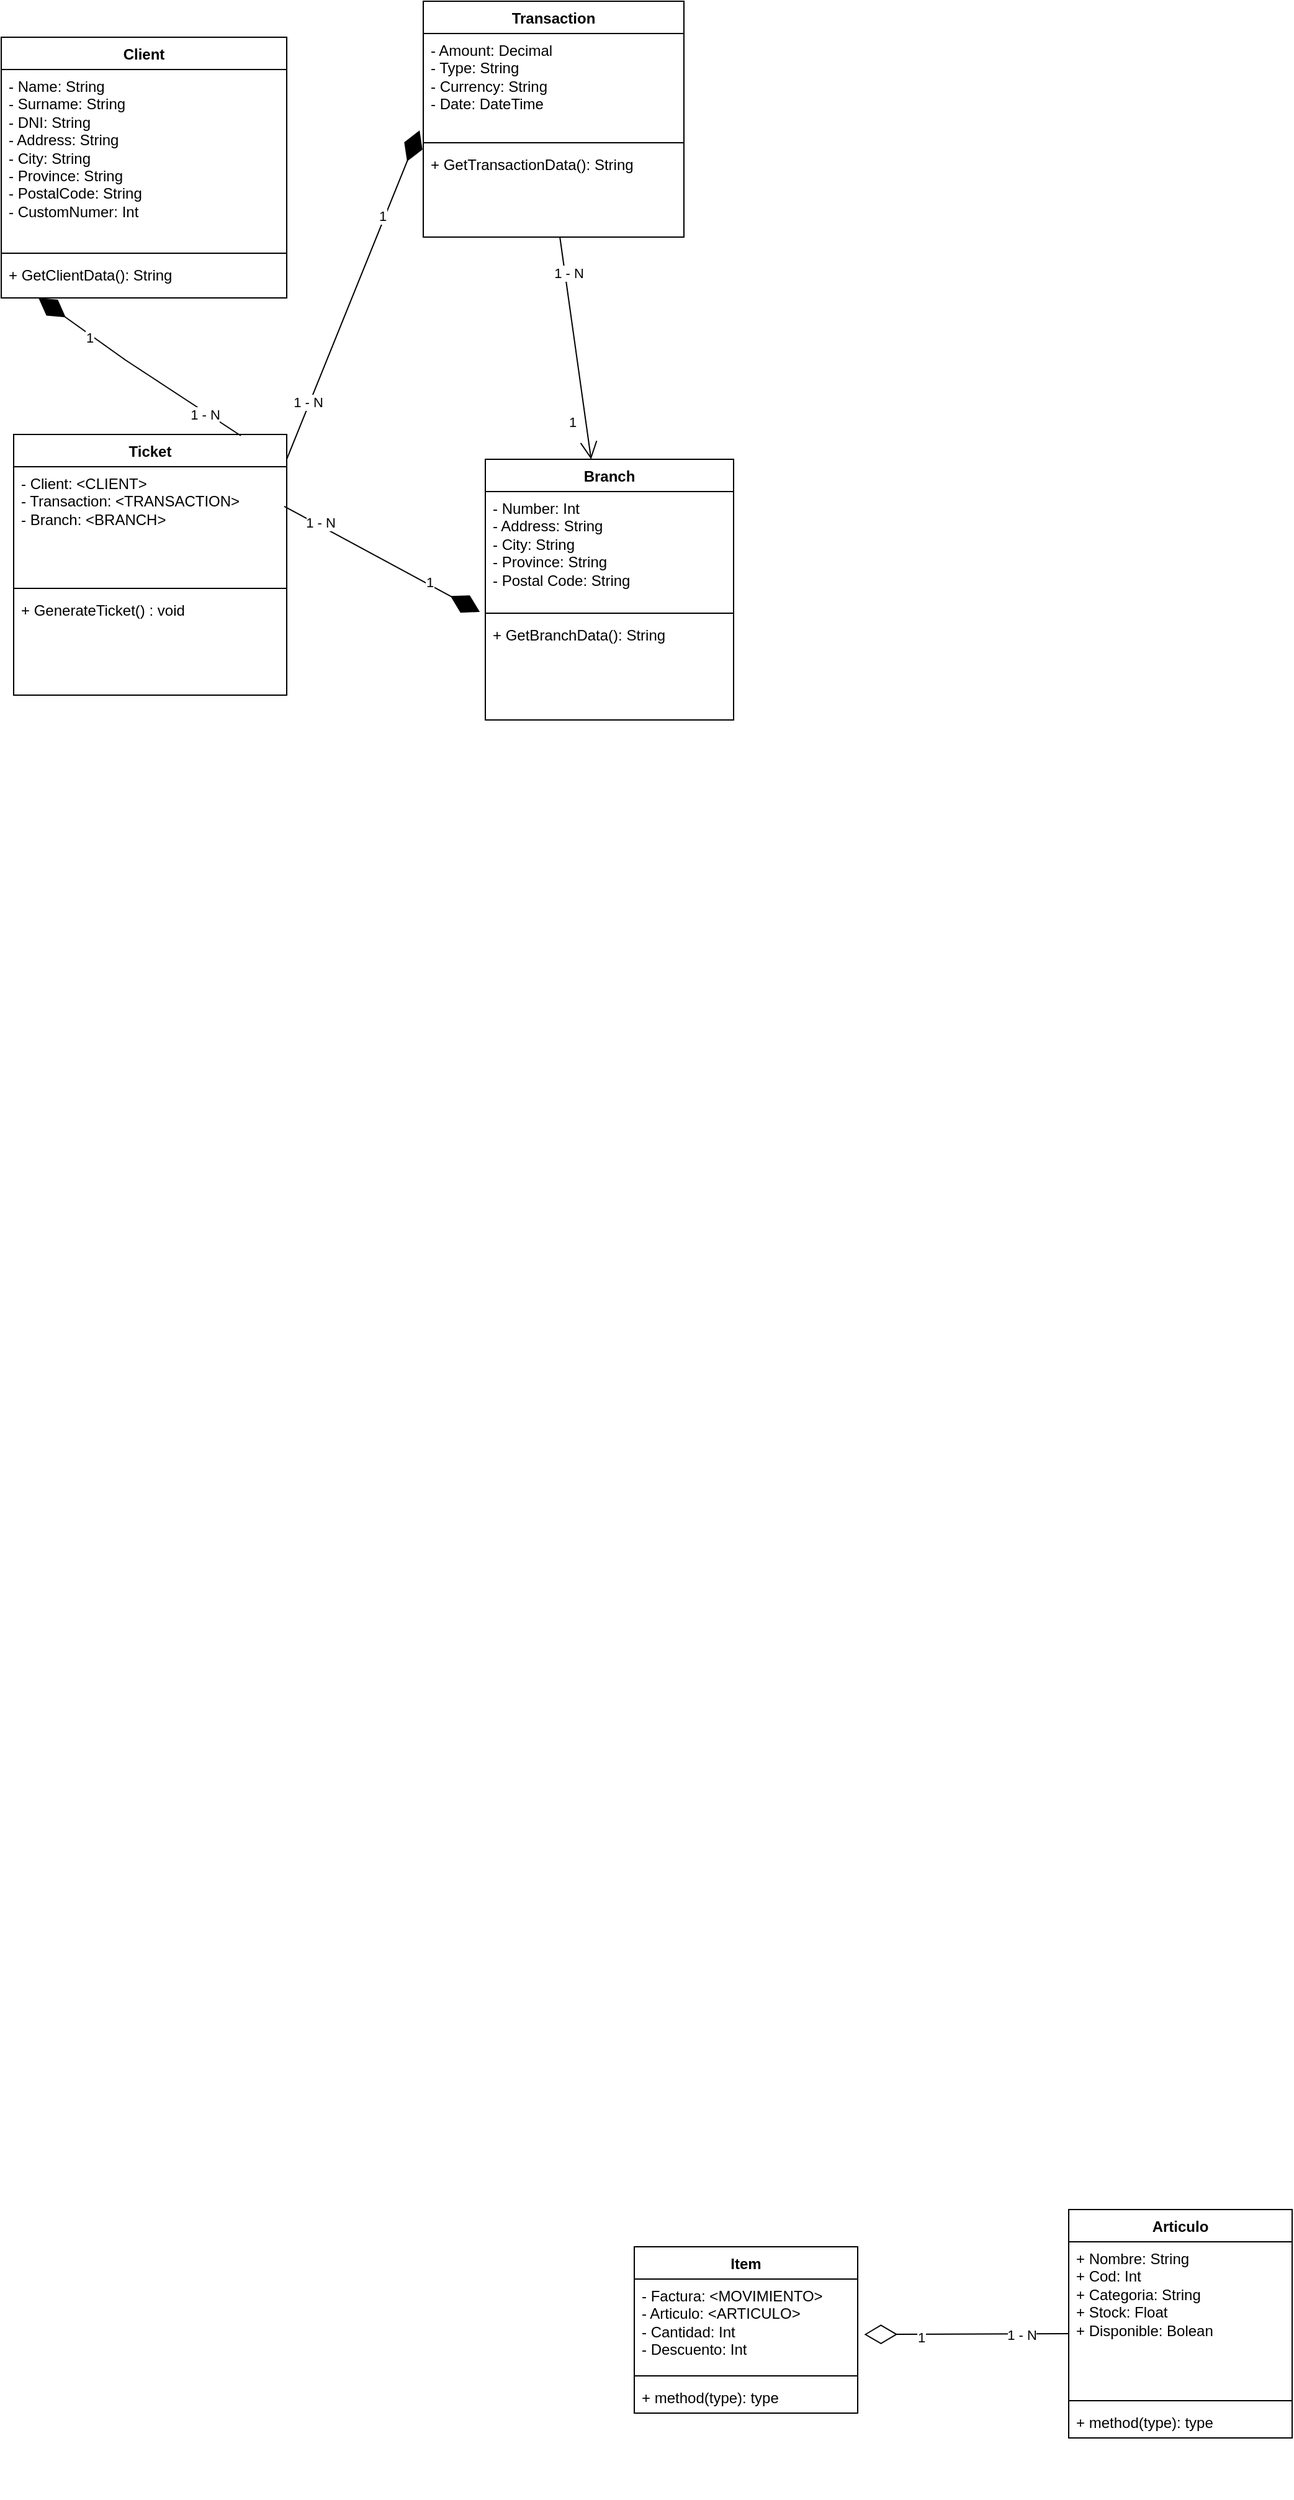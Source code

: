 <mxfile version="24.5.3" type="device">
  <diagram id="C5RBs43oDa-KdzZeNtuy" name="Page-1">
    <mxGraphModel dx="880" dy="1693" grid="1" gridSize="10" guides="1" tooltips="1" connect="1" arrows="1" fold="1" page="1" pageScale="1" pageWidth="827" pageHeight="1169" math="0" shadow="0">
      <root>
        <mxCell id="WIyWlLk6GJQsqaUBKTNV-0" />
        <mxCell id="WIyWlLk6GJQsqaUBKTNV-1" parent="WIyWlLk6GJQsqaUBKTNV-0" />
        <mxCell id="P_RixyA19fJqiTt09zhc-46" value="Articulo" style="swimlane;fontStyle=1;align=center;verticalAlign=top;childLayout=stackLayout;horizontal=1;startSize=26;horizontalStack=0;resizeParent=1;resizeParentMax=0;resizeLast=0;collapsible=1;marginBottom=0;whiteSpace=wrap;html=1;" parent="WIyWlLk6GJQsqaUBKTNV-1" vertex="1">
          <mxGeometry x="870" y="1100" width="180" height="184" as="geometry" />
        </mxCell>
        <mxCell id="P_RixyA19fJqiTt09zhc-47" value="&lt;div&gt;+ Nombre: String&lt;div&gt;+ Cod: Int&lt;/div&gt;&lt;div&gt;+ Categoria: String&lt;/div&gt;&lt;div&gt;+ Stock: Float&lt;/div&gt;&lt;div&gt;+ Disponible: Bolean&lt;/div&gt;&lt;div&gt;&lt;br&gt;&lt;div&gt;&lt;br&gt;&lt;/div&gt;&lt;/div&gt;&lt;/div&gt;" style="text;strokeColor=none;fillColor=none;align=left;verticalAlign=top;spacingLeft=4;spacingRight=4;overflow=hidden;rotatable=0;points=[[0,0.5],[1,0.5]];portConstraint=eastwest;whiteSpace=wrap;html=1;" parent="P_RixyA19fJqiTt09zhc-46" vertex="1">
          <mxGeometry y="26" width="180" height="124" as="geometry" />
        </mxCell>
        <mxCell id="P_RixyA19fJqiTt09zhc-48" value="" style="line;strokeWidth=1;fillColor=none;align=left;verticalAlign=middle;spacingTop=-1;spacingLeft=3;spacingRight=3;rotatable=0;labelPosition=right;points=[];portConstraint=eastwest;strokeColor=inherit;" parent="P_RixyA19fJqiTt09zhc-46" vertex="1">
          <mxGeometry y="150" width="180" height="8" as="geometry" />
        </mxCell>
        <mxCell id="P_RixyA19fJqiTt09zhc-49" value="+ method(type): type" style="text;strokeColor=none;fillColor=none;align=left;verticalAlign=top;spacingLeft=4;spacingRight=4;overflow=hidden;rotatable=0;points=[[0,0.5],[1,0.5]];portConstraint=eastwest;whiteSpace=wrap;html=1;" parent="P_RixyA19fJqiTt09zhc-46" vertex="1">
          <mxGeometry y="158" width="180" height="26" as="geometry" />
        </mxCell>
        <mxCell id="mj-gPDLdmwJ3bbromiy1-5" value="Item" style="swimlane;fontStyle=1;align=center;verticalAlign=top;childLayout=stackLayout;horizontal=1;startSize=26;horizontalStack=0;resizeParent=1;resizeParentMax=0;resizeLast=0;collapsible=1;marginBottom=0;whiteSpace=wrap;html=1;" parent="WIyWlLk6GJQsqaUBKTNV-1" vertex="1">
          <mxGeometry x="520" y="1130" width="180" height="134" as="geometry" />
        </mxCell>
        <mxCell id="mj-gPDLdmwJ3bbromiy1-6" value="&lt;div&gt;&lt;span style=&quot;background-color: initial;&quot;&gt;- Factura: &amp;lt;MOVIMIENTO&amp;gt;&lt;/span&gt;&lt;br&gt;&lt;/div&gt;&lt;div&gt;- Articulo: &amp;lt;ARTICULO&amp;gt;&lt;/div&gt;&lt;div&gt;- Cantidad: Int&lt;/div&gt;&lt;div&gt;- Descuento: Int&lt;br&gt;&lt;div&gt;&lt;br&gt;&lt;/div&gt;&lt;/div&gt;" style="text;strokeColor=none;fillColor=none;align=left;verticalAlign=top;spacingLeft=4;spacingRight=4;overflow=hidden;rotatable=0;points=[[0,0.5],[1,0.5]];portConstraint=eastwest;whiteSpace=wrap;html=1;" parent="mj-gPDLdmwJ3bbromiy1-5" vertex="1">
          <mxGeometry y="26" width="180" height="74" as="geometry" />
        </mxCell>
        <mxCell id="mj-gPDLdmwJ3bbromiy1-7" value="" style="line;strokeWidth=1;fillColor=none;align=left;verticalAlign=middle;spacingTop=-1;spacingLeft=3;spacingRight=3;rotatable=0;labelPosition=right;points=[];portConstraint=eastwest;strokeColor=inherit;" parent="mj-gPDLdmwJ3bbromiy1-5" vertex="1">
          <mxGeometry y="100" width="180" height="8" as="geometry" />
        </mxCell>
        <mxCell id="mj-gPDLdmwJ3bbromiy1-8" value="+ method(type): type" style="text;strokeColor=none;fillColor=none;align=left;verticalAlign=top;spacingLeft=4;spacingRight=4;overflow=hidden;rotatable=0;points=[[0,0.5],[1,0.5]];portConstraint=eastwest;whiteSpace=wrap;html=1;" parent="mj-gPDLdmwJ3bbromiy1-5" vertex="1">
          <mxGeometry y="108" width="180" height="26" as="geometry" />
        </mxCell>
        <mxCell id="IKVci3uDSbgotLvOMISM-1" value="" style="endArrow=diamondThin;endFill=0;endSize=24;html=1;rounded=0;entryX=1.029;entryY=0.603;entryDx=0;entryDy=0;entryPerimeter=0;exitX=0;exitY=0.597;exitDx=0;exitDy=0;exitPerimeter=0;" parent="WIyWlLk6GJQsqaUBKTNV-1" source="P_RixyA19fJqiTt09zhc-47" target="mj-gPDLdmwJ3bbromiy1-6" edge="1">
          <mxGeometry width="160" relative="1" as="geometry">
            <mxPoint x="780" y="1240" as="sourcePoint" />
            <mxPoint x="710" y="1200" as="targetPoint" />
          </mxGeometry>
        </mxCell>
        <mxCell id="IKVci3uDSbgotLvOMISM-2" value="1" style="edgeLabel;html=1;align=center;verticalAlign=middle;resizable=0;points=[];" parent="IKVci3uDSbgotLvOMISM-1" vertex="1" connectable="0">
          <mxGeometry x="0.442" y="2" relative="1" as="geometry">
            <mxPoint as="offset" />
          </mxGeometry>
        </mxCell>
        <mxCell id="IKVci3uDSbgotLvOMISM-3" value="1 - N" style="edgeLabel;html=1;align=center;verticalAlign=middle;resizable=0;points=[];" parent="IKVci3uDSbgotLvOMISM-1" vertex="1" connectable="0">
          <mxGeometry x="-0.538" y="1" relative="1" as="geometry">
            <mxPoint as="offset" />
          </mxGeometry>
        </mxCell>
        <mxCell id="IKVci3uDSbgotLvOMISM-4" value="&lt;h1 style=&quot;margin-top: 0px;&quot;&gt;&lt;font color=&quot;#ffffff&quot;&gt;Composicion&lt;/font&gt;&lt;/h1&gt;&lt;div&gt;&lt;span id=&quot;docs-internal-guid-e755c625-7fff-7a8e-f93a-b633c579a4e6&quot;&gt;&lt;p style=&quot;line-height:1.38;margin-top:0pt;margin-bottom:0pt;&quot; dir=&quot;ltr&quot;&gt;&lt;span style=&quot;font-family: Arial, sans-serif; background-color: transparent; font-variant-numeric: normal; font-variant-east-asian: normal; font-variant-alternates: normal; font-variant-position: normal; vertical-align: baseline; white-space-collapse: preserve;&quot;&gt;&lt;font style=&quot;font-size: 12px;&quot; color=&quot;#ffffff&quot;&gt;Dependienia existencial el objeto dependiente desaparece al ser destruido el objeto que lo contiene&amp;nbsp;&lt;/font&gt;&lt;/span&gt;&lt;/p&gt;&lt;p style=&quot;line-height:1.38;margin-top:0pt;margin-bottom:0pt;&quot; dir=&quot;ltr&quot;&gt;&lt;span style=&quot;font-family: Arial, sans-serif; background-color: transparent; font-variant-numeric: normal; font-variant-east-asian: normal; font-variant-alternates: normal; font-variant-position: normal; vertical-align: baseline; white-space-collapse: preserve;&quot;&gt;&lt;font style=&quot;font-size: 12px;&quot; color=&quot;#ffffff&quot;&gt;El objeto se va a instanciar cuando ya exista un movimiento&lt;/font&gt;&lt;/span&gt;&lt;/p&gt;&lt;div&gt;&lt;span style=&quot;font-size: 11pt; font-family: Arial, sans-serif; color: rgb(0, 0, 0); background-color: transparent; font-variant-numeric: normal; font-variant-east-asian: normal; font-variant-alternates: normal; font-variant-position: normal; vertical-align: baseline; white-space-collapse: preserve;&quot;&gt;&lt;br&gt;&lt;/span&gt;&lt;/div&gt;&lt;/span&gt;&lt;/div&gt;" style="text;html=1;whiteSpace=wrap;overflow=hidden;rounded=0;" parent="WIyWlLk6GJQsqaUBKTNV-1" vertex="1">
          <mxGeometry x="40" y="1120" width="180" height="210" as="geometry" />
        </mxCell>
        <mxCell id="Q_VclnhUHi-Qfi3st-K2-0" value="Client" style="swimlane;fontStyle=1;align=center;verticalAlign=top;childLayout=stackLayout;horizontal=1;startSize=26;horizontalStack=0;resizeParent=1;resizeParentMax=0;resizeLast=0;collapsible=1;marginBottom=0;whiteSpace=wrap;html=1;" parent="WIyWlLk6GJQsqaUBKTNV-1" vertex="1">
          <mxGeometry x="10" y="-650" width="230" height="210" as="geometry" />
        </mxCell>
        <mxCell id="Q_VclnhUHi-Qfi3st-K2-1" value="- Name: String&lt;div&gt;- Surname: String&lt;/div&gt;&lt;div&gt;- DNI: String&lt;/div&gt;&lt;div&gt;- Address: String&lt;br&gt;&lt;/div&gt;&lt;div&gt;- City: String&lt;/div&gt;&lt;div&gt;&lt;span style=&quot;background-color: initial;&quot;&gt;- Province: String&lt;/span&gt;&lt;/div&gt;&lt;div&gt;- PostalCode: String&lt;br&gt;&lt;/div&gt;&lt;div&gt;- CustomNumer: Int&lt;/div&gt;" style="text;strokeColor=none;fillColor=none;align=left;verticalAlign=top;spacingLeft=4;spacingRight=4;overflow=hidden;rotatable=0;points=[[0,0.5],[1,0.5]];portConstraint=eastwest;whiteSpace=wrap;html=1;" parent="Q_VclnhUHi-Qfi3st-K2-0" vertex="1">
          <mxGeometry y="26" width="230" height="144" as="geometry" />
        </mxCell>
        <mxCell id="Q_VclnhUHi-Qfi3st-K2-2" value="" style="line;strokeWidth=1;fillColor=none;align=left;verticalAlign=middle;spacingTop=-1;spacingLeft=3;spacingRight=3;rotatable=0;labelPosition=right;points=[];portConstraint=eastwest;strokeColor=inherit;" parent="Q_VclnhUHi-Qfi3st-K2-0" vertex="1">
          <mxGeometry y="170" width="230" height="8" as="geometry" />
        </mxCell>
        <mxCell id="Q_VclnhUHi-Qfi3st-K2-3" value="&lt;div&gt;+ GetClientData(): String&lt;br&gt;&lt;/div&gt;" style="text;strokeColor=none;fillColor=none;align=left;verticalAlign=top;spacingLeft=4;spacingRight=4;overflow=hidden;rotatable=0;points=[[0,0.5],[1,0.5]];portConstraint=eastwest;whiteSpace=wrap;html=1;" parent="Q_VclnhUHi-Qfi3st-K2-0" vertex="1">
          <mxGeometry y="178" width="230" height="32" as="geometry" />
        </mxCell>
        <mxCell id="Q_VclnhUHi-Qfi3st-K2-4" value="Transaction" style="swimlane;fontStyle=1;align=center;verticalAlign=top;childLayout=stackLayout;horizontal=1;startSize=26;horizontalStack=0;resizeParent=1;resizeParentMax=0;resizeLast=0;collapsible=1;marginBottom=0;whiteSpace=wrap;html=1;" parent="WIyWlLk6GJQsqaUBKTNV-1" vertex="1">
          <mxGeometry x="350" y="-679" width="210" height="190" as="geometry" />
        </mxCell>
        <mxCell id="Q_VclnhUHi-Qfi3st-K2-5" value="- Amount: Decimal&lt;div&gt;- Type: String&lt;/div&gt;&lt;div&gt;- Currency: String&lt;/div&gt;&lt;div&gt;&lt;span style=&quot;background-color: initial;&quot;&gt;-&amp;nbsp;&lt;/span&gt;&lt;span style=&quot;background-color: initial;&quot;&gt;Date&lt;/span&gt;&lt;span style=&quot;background-color: initial;&quot;&gt;: DateTime&lt;/span&gt;&lt;/div&gt;&lt;div&gt;&lt;br&gt;&lt;/div&gt;" style="text;strokeColor=none;fillColor=none;align=left;verticalAlign=top;spacingLeft=4;spacingRight=4;overflow=hidden;rotatable=0;points=[[0,0.5],[1,0.5]];portConstraint=eastwest;whiteSpace=wrap;html=1;" parent="Q_VclnhUHi-Qfi3st-K2-4" vertex="1">
          <mxGeometry y="26" width="210" height="84" as="geometry" />
        </mxCell>
        <mxCell id="Q_VclnhUHi-Qfi3st-K2-6" value="" style="line;strokeWidth=1;fillColor=none;align=left;verticalAlign=middle;spacingTop=-1;spacingLeft=3;spacingRight=3;rotatable=0;labelPosition=right;points=[];portConstraint=eastwest;strokeColor=inherit;" parent="Q_VclnhUHi-Qfi3st-K2-4" vertex="1">
          <mxGeometry y="110" width="210" height="8" as="geometry" />
        </mxCell>
        <mxCell id="Q_VclnhUHi-Qfi3st-K2-7" value="+&amp;nbsp;GetTransactionData(): String" style="text;strokeColor=none;fillColor=none;align=left;verticalAlign=top;spacingLeft=4;spacingRight=4;overflow=hidden;rotatable=0;points=[[0,0.5],[1,0.5]];portConstraint=eastwest;whiteSpace=wrap;html=1;" parent="Q_VclnhUHi-Qfi3st-K2-4" vertex="1">
          <mxGeometry y="118" width="210" height="72" as="geometry" />
        </mxCell>
        <mxCell id="Q_VclnhUHi-Qfi3st-K2-8" value="Branch" style="swimlane;fontStyle=1;align=center;verticalAlign=top;childLayout=stackLayout;horizontal=1;startSize=26;horizontalStack=0;resizeParent=1;resizeParentMax=0;resizeLast=0;collapsible=1;marginBottom=0;whiteSpace=wrap;html=1;" parent="WIyWlLk6GJQsqaUBKTNV-1" vertex="1">
          <mxGeometry x="400" y="-310" width="200" height="210" as="geometry" />
        </mxCell>
        <mxCell id="Q_VclnhUHi-Qfi3st-K2-9" value="&lt;div&gt;- Number: Int&lt;br&gt;&lt;/div&gt;&lt;div&gt;- Address: String&lt;br&gt;&lt;/div&gt;&lt;div&gt;&lt;span style=&quot;background-color: initial;&quot;&gt;-&amp;nbsp;&lt;/span&gt;&lt;span style=&quot;background-color: initial;&quot;&gt;City&lt;/span&gt;&lt;span style=&quot;background-color: initial;&quot;&gt;: String&lt;/span&gt;&lt;/div&gt;&lt;div&gt;&lt;span style=&quot;background-color: initial;&quot;&gt;-&amp;nbsp;&lt;/span&gt;&lt;span style=&quot;background-color: initial;&quot;&gt;Province&lt;/span&gt;&lt;span style=&quot;background-color: initial;&quot;&gt;: String&lt;/span&gt;&lt;/div&gt;&lt;div&gt;- Postal Code: String&lt;br&gt;&lt;/div&gt;&lt;div&gt;&lt;br&gt;&lt;/div&gt;" style="text;strokeColor=none;fillColor=none;align=left;verticalAlign=top;spacingLeft=4;spacingRight=4;overflow=hidden;rotatable=0;points=[[0,0.5],[1,0.5]];portConstraint=eastwest;whiteSpace=wrap;html=1;" parent="Q_VclnhUHi-Qfi3st-K2-8" vertex="1">
          <mxGeometry y="26" width="200" height="94" as="geometry" />
        </mxCell>
        <mxCell id="Q_VclnhUHi-Qfi3st-K2-10" value="" style="line;strokeWidth=1;fillColor=none;align=left;verticalAlign=middle;spacingTop=-1;spacingLeft=3;spacingRight=3;rotatable=0;labelPosition=right;points=[];portConstraint=eastwest;strokeColor=inherit;" parent="Q_VclnhUHi-Qfi3st-K2-8" vertex="1">
          <mxGeometry y="120" width="200" height="8" as="geometry" />
        </mxCell>
        <mxCell id="Q_VclnhUHi-Qfi3st-K2-11" value="&lt;div&gt;+ GetBranchData(): String&lt;/div&gt;" style="text;strokeColor=none;fillColor=none;align=left;verticalAlign=top;spacingLeft=4;spacingRight=4;overflow=hidden;rotatable=0;points=[[0,0.5],[1,0.5]];portConstraint=eastwest;whiteSpace=wrap;html=1;" parent="Q_VclnhUHi-Qfi3st-K2-8" vertex="1">
          <mxGeometry y="128" width="200" height="82" as="geometry" />
        </mxCell>
        <mxCell id="Q_VclnhUHi-Qfi3st-K2-12" value="Ticket" style="swimlane;fontStyle=1;align=center;verticalAlign=top;childLayout=stackLayout;horizontal=1;startSize=26;horizontalStack=0;resizeParent=1;resizeParentMax=0;resizeLast=0;collapsible=1;marginBottom=0;whiteSpace=wrap;html=1;" parent="WIyWlLk6GJQsqaUBKTNV-1" vertex="1">
          <mxGeometry x="20" y="-330" width="220" height="210" as="geometry" />
        </mxCell>
        <mxCell id="Q_VclnhUHi-Qfi3st-K2-13" value="- Client:&amp;nbsp;&amp;lt;CLIENT&amp;gt;&lt;div&gt;- Transaction:&amp;nbsp;&amp;lt;TRANSACTION&amp;gt;&lt;/div&gt;&lt;div&gt;- Branch:&amp;nbsp;&amp;lt;BRANCH&amp;gt;&lt;br&gt;&lt;/div&gt;&lt;div&gt;&lt;br&gt;&lt;/div&gt;" style="text;strokeColor=none;fillColor=none;align=left;verticalAlign=top;spacingLeft=4;spacingRight=4;overflow=hidden;rotatable=0;points=[[0,0.5],[1,0.5]];portConstraint=eastwest;whiteSpace=wrap;html=1;" parent="Q_VclnhUHi-Qfi3st-K2-12" vertex="1">
          <mxGeometry y="26" width="220" height="94" as="geometry" />
        </mxCell>
        <mxCell id="Q_VclnhUHi-Qfi3st-K2-14" value="" style="line;strokeWidth=1;fillColor=none;align=left;verticalAlign=middle;spacingTop=-1;spacingLeft=3;spacingRight=3;rotatable=0;labelPosition=right;points=[];portConstraint=eastwest;strokeColor=inherit;" parent="Q_VclnhUHi-Qfi3st-K2-12" vertex="1">
          <mxGeometry y="120" width="220" height="8" as="geometry" />
        </mxCell>
        <mxCell id="Q_VclnhUHi-Qfi3st-K2-15" value="&lt;div&gt;+ GenerateTicket() : void&lt;/div&gt;" style="text;strokeColor=none;fillColor=none;align=left;verticalAlign=top;spacingLeft=4;spacingRight=4;overflow=hidden;rotatable=0;points=[[0,0.5],[1,0.5]];portConstraint=eastwest;whiteSpace=wrap;html=1;" parent="Q_VclnhUHi-Qfi3st-K2-12" vertex="1">
          <mxGeometry y="128" width="220" height="82" as="geometry" />
        </mxCell>
        <mxCell id="Q_VclnhUHi-Qfi3st-K2-16" value="" style="endArrow=diamondThin;endFill=1;endSize=24;html=1;rounded=0;entryX=0.665;entryY=1.044;entryDx=0;entryDy=0;entryPerimeter=0;exitX=0.216;exitY=0.013;exitDx=0;exitDy=0;exitPerimeter=0;" parent="WIyWlLk6GJQsqaUBKTNV-1" edge="1">
          <mxGeometry width="160" relative="1" as="geometry">
            <mxPoint x="203" y="-329" as="sourcePoint" />
            <mxPoint x="40" y="-440" as="targetPoint" />
            <Array as="points">
              <mxPoint x="110" y="-390" />
            </Array>
          </mxGeometry>
        </mxCell>
        <mxCell id="Q_VclnhUHi-Qfi3st-K2-17" value="1" style="edgeLabel;html=1;align=center;verticalAlign=middle;resizable=0;points=[];" parent="Q_VclnhUHi-Qfi3st-K2-16" vertex="1" connectable="0">
          <mxGeometry x="0.476" y="2" relative="1" as="geometry">
            <mxPoint as="offset" />
          </mxGeometry>
        </mxCell>
        <mxCell id="Q_VclnhUHi-Qfi3st-K2-18" value="1 - N" style="edgeLabel;html=1;align=center;verticalAlign=middle;resizable=0;points=[];" parent="Q_VclnhUHi-Qfi3st-K2-16" vertex="1" connectable="0">
          <mxGeometry x="-0.654" y="2" relative="1" as="geometry">
            <mxPoint as="offset" />
          </mxGeometry>
        </mxCell>
        <mxCell id="Q_VclnhUHi-Qfi3st-K2-19" value="" style="endArrow=diamondThin;endFill=1;endSize=24;html=1;rounded=0;entryX=-0.014;entryY=0.929;entryDx=0;entryDy=0;entryPerimeter=0;exitX=1;exitY=0.095;exitDx=0;exitDy=0;exitPerimeter=0;" parent="WIyWlLk6GJQsqaUBKTNV-1" source="Q_VclnhUHi-Qfi3st-K2-12" target="Q_VclnhUHi-Qfi3st-K2-5" edge="1">
          <mxGeometry width="160" relative="1" as="geometry">
            <mxPoint x="350" y="-359" as="sourcePoint" />
            <mxPoint x="187" y="-470" as="targetPoint" />
            <Array as="points" />
          </mxGeometry>
        </mxCell>
        <mxCell id="Q_VclnhUHi-Qfi3st-K2-20" value="1" style="edgeLabel;html=1;align=center;verticalAlign=middle;resizable=0;points=[];" parent="Q_VclnhUHi-Qfi3st-K2-19" vertex="1" connectable="0">
          <mxGeometry x="0.476" y="2" relative="1" as="geometry">
            <mxPoint as="offset" />
          </mxGeometry>
        </mxCell>
        <mxCell id="Q_VclnhUHi-Qfi3st-K2-21" value="1 - N" style="edgeLabel;html=1;align=center;verticalAlign=middle;resizable=0;points=[];" parent="Q_VclnhUHi-Qfi3st-K2-19" vertex="1" connectable="0">
          <mxGeometry x="-0.654" y="2" relative="1" as="geometry">
            <mxPoint as="offset" />
          </mxGeometry>
        </mxCell>
        <mxCell id="Q_VclnhUHi-Qfi3st-K2-22" value="" style="endArrow=diamondThin;endFill=1;endSize=24;html=1;rounded=0;entryX=-0.022;entryY=-0.061;entryDx=0;entryDy=0;entryPerimeter=0;exitX=0.991;exitY=0.34;exitDx=0;exitDy=0;exitPerimeter=0;" parent="WIyWlLk6GJQsqaUBKTNV-1" source="Q_VclnhUHi-Qfi3st-K2-13" target="Q_VclnhUHi-Qfi3st-K2-11" edge="1">
          <mxGeometry width="160" relative="1" as="geometry">
            <mxPoint x="250" y="-300" as="sourcePoint" />
            <mxPoint x="357" y="-565" as="targetPoint" />
            <Array as="points" />
          </mxGeometry>
        </mxCell>
        <mxCell id="Q_VclnhUHi-Qfi3st-K2-23" value="1" style="edgeLabel;html=1;align=center;verticalAlign=middle;resizable=0;points=[];" parent="Q_VclnhUHi-Qfi3st-K2-22" vertex="1" connectable="0">
          <mxGeometry x="0.476" y="2" relative="1" as="geometry">
            <mxPoint as="offset" />
          </mxGeometry>
        </mxCell>
        <mxCell id="Q_VclnhUHi-Qfi3st-K2-24" value="1 - N" style="edgeLabel;html=1;align=center;verticalAlign=middle;resizable=0;points=[];" parent="Q_VclnhUHi-Qfi3st-K2-22" vertex="1" connectable="0">
          <mxGeometry x="-0.654" y="2" relative="1" as="geometry">
            <mxPoint as="offset" />
          </mxGeometry>
        </mxCell>
        <mxCell id="Q_VclnhUHi-Qfi3st-K2-25" value="" style="endArrow=open;endFill=1;endSize=12;html=1;rounded=0;" parent="WIyWlLk6GJQsqaUBKTNV-1" source="Q_VclnhUHi-Qfi3st-K2-7" target="Q_VclnhUHi-Qfi3st-K2-8" edge="1">
          <mxGeometry width="160" relative="1" as="geometry">
            <mxPoint x="490" y="-149" as="sourcePoint" />
            <mxPoint x="695" y="-150" as="targetPoint" />
          </mxGeometry>
        </mxCell>
        <mxCell id="Q_VclnhUHi-Qfi3st-K2-26" value="1" style="edgeLabel;html=1;align=center;verticalAlign=middle;resizable=0;points=[];" parent="WIyWlLk6GJQsqaUBKTNV-1" vertex="1" connectable="0">
          <mxGeometry x="470.002" y="-339.999" as="geometry" />
        </mxCell>
        <mxCell id="Q_VclnhUHi-Qfi3st-K2-27" value="1 - N" style="edgeLabel;html=1;align=center;verticalAlign=middle;resizable=0;points=[];" parent="WIyWlLk6GJQsqaUBKTNV-1" vertex="1" connectable="0">
          <mxGeometry x="275.903" y="-249.306" as="geometry">
            <mxPoint x="191" y="-211" as="offset" />
          </mxGeometry>
        </mxCell>
      </root>
    </mxGraphModel>
  </diagram>
</mxfile>
